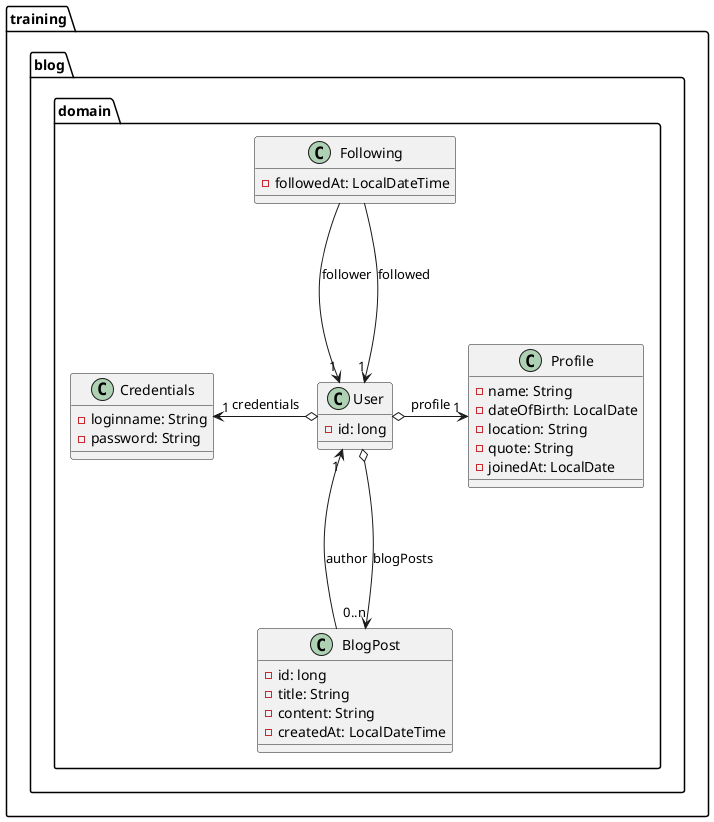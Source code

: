 @startuml

package training.blog.domain{

class User {
- id: long
}

class Credentials {
- loginname: String
- password: String
}

class Profile{
- name: String
- dateOfBirth: LocalDate
- location: String
- quote: String
- joinedAt: LocalDate
}

class BlogPost {
- id: long
- title: String
- content: String
- createdAt: LocalDateTime
}

class Following {
- followedAt: LocalDateTime
}

Credentials "1" <-right-o User :credentials
Profile "1" <-left-o User :profile
BlogPost -up-> "1" User :author
BlogPost "0..n" <--up-o User :blogPosts
Following -down-> "1" User :follower
Following -down--> "1" User :followed

}

@enduml

@startuml

package training.blog.service{

interface BlogService{
+ getBlogPostsFromFollowedUsers(user: User): Map<User, List<BlogPost>>
+ createBlogPost(user: User, blogPost: BlogPost): void
}

interface UserService{
+ authenticate(credentials: Credentials): User
+ searchUser(fullName: String): Optional<User>
+ getAllFollowers(user: User): List<User>
+ getAllFollowed(user: User): List<User>
+ followUser(follower: User, followed: User): void
}

class DefaultBlogService{
+ DefaultBlogService(dataStore: DataStore)
}

class DefaultUserService{
+ DefaultUserService(dataStore: DataStore)
}

BlogService <|.. DefaultBlogService
UserService <|.. DefaultUserService


}

package training.blog.persistence{

interface DataStore{
+ init(): void
+ getAllUsers(): List<User>
+ getAllFollowings(): List<Following>
}

class FileDataStore{
- basePath: Path
- users: List<User>
- followings: List<Following>
+ FileDataStore(basePath: Path)
}

DataStore <|.. FileDataStore

}

DataStore "1"<--up DefaultBlogService
DataStore "1"<--up DefaultUserService

@enduml

@startuml

package training.blog.view{

interface BlogView{
+ readCredentials(): Credentials
+ printWelcomeMessage(user: User): void
+ selectActivity(): int
+ printAllFollowers(followers: List<User>): void
+ printAllFollowed(followed: List<User>): void
+ readSearchedUser(): String
+ printUserProfile(user: User, numberOfFollowings: int, numberOfFollowers: int): boolean
+ printSuccessfulFollowMessage(followed: User): void
+ printBlogsFromMyFollowings(followings: List<User>): void
+ readBlogPost(): BlogPost
+ quitApplication(user: User): boolean
+ printError(message: String): void
}

BlogView <|.. ConsoleBlogView

}

@enduml